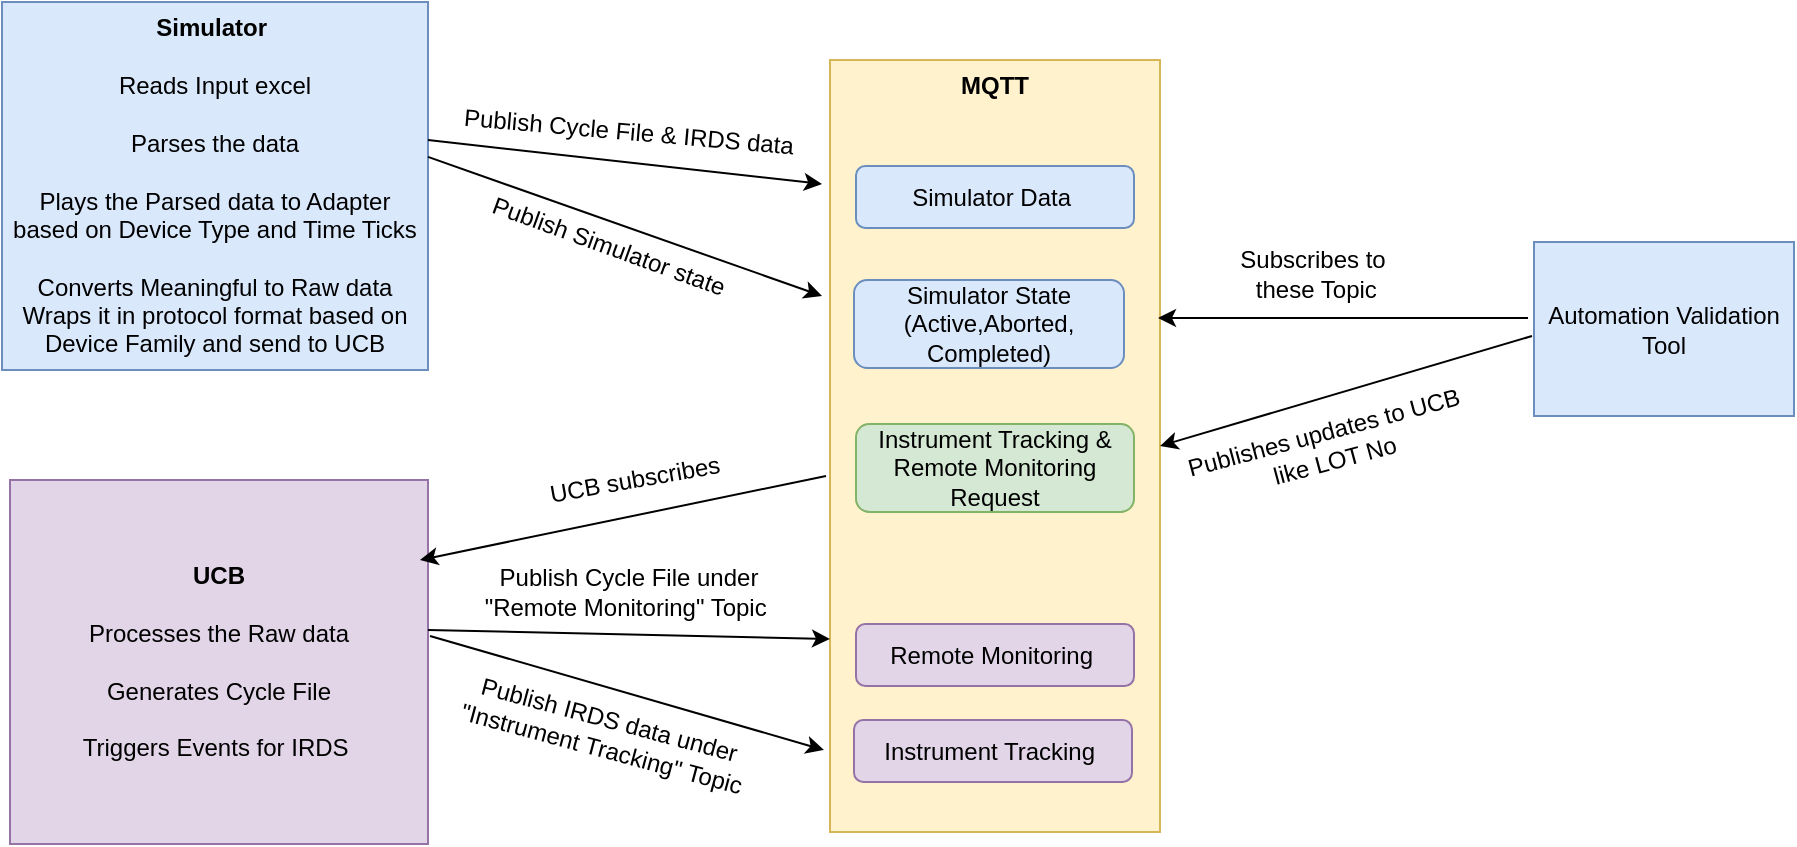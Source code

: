 <mxfile version="12.7.0" type="github">
  <diagram id="pkmUY02CGxxfnmNja6YL" name="Page-1">
    <mxGraphModel dx="1102" dy="565" grid="0" gridSize="10" guides="1" tooltips="1" connect="1" arrows="1" fold="1" page="1" pageScale="1" pageWidth="1100" pageHeight="850" math="0" shadow="0">
      <root>
        <mxCell id="0"/>
        <mxCell id="1" parent="0"/>
        <mxCell id="IiBEUlHa28SNpaY48bWn-1" value="&lt;b&gt;Simulator&amp;nbsp;&lt;/b&gt;&lt;br&gt;&lt;br&gt;Reads Input excel&lt;br&gt;&amp;nbsp;&lt;br&gt;Parses the data &lt;br&gt;&lt;br&gt;Plays the Parsed data to Adapter based on Device Type and Time Ticks&lt;br&gt;&lt;br&gt;Converts Meaningful to Raw data Wraps it in protocol format based on Device Family and send to UCB" style="rounded=0;whiteSpace=wrap;html=1;fillColor=#dae8fc;strokeColor=#6c8ebf;" vertex="1" parent="1">
          <mxGeometry x="38" y="98" width="213" height="184" as="geometry"/>
        </mxCell>
        <mxCell id="IiBEUlHa28SNpaY48bWn-2" value="&lt;b&gt;UCB&lt;/b&gt;&lt;br&gt;&lt;br&gt;Processes the Raw data &lt;br&gt;&lt;br&gt;Generates Cycle File &lt;br&gt;&lt;br&gt;Triggers Events for IRDS&amp;nbsp;" style="rounded=0;whiteSpace=wrap;html=1;fillColor=#e1d5e7;strokeColor=#9673a6;" vertex="1" parent="1">
          <mxGeometry x="42" y="337" width="209" height="182" as="geometry"/>
        </mxCell>
        <mxCell id="IiBEUlHa28SNpaY48bWn-3" value="&lt;b&gt;MQTT&lt;br&gt;&lt;br&gt;&lt;br&gt;&lt;br&gt;&lt;br&gt;&lt;br&gt;&lt;br&gt;&lt;br&gt;&lt;br&gt;&lt;br&gt;&lt;br&gt;&lt;br&gt;&lt;br&gt;&lt;br&gt;&lt;br&gt;&lt;br&gt;&lt;br&gt;&lt;br&gt;&lt;br&gt;&lt;br&gt;&lt;br&gt;&lt;br&gt;&lt;br&gt;&lt;br&gt;&lt;br&gt;&lt;br&gt;&lt;/b&gt;" style="rounded=0;whiteSpace=wrap;html=1;fillColor=#fff2cc;strokeColor=#d6b656;" vertex="1" parent="1">
          <mxGeometry x="452" y="127" width="165" height="386" as="geometry"/>
        </mxCell>
        <mxCell id="IiBEUlHa28SNpaY48bWn-4" value="" style="endArrow=classic;html=1;" edge="1" parent="1">
          <mxGeometry width="50" height="50" relative="1" as="geometry">
            <mxPoint x="251" y="167" as="sourcePoint"/>
            <mxPoint x="448" y="189" as="targetPoint"/>
          </mxGeometry>
        </mxCell>
        <mxCell id="IiBEUlHa28SNpaY48bWn-5" value="" style="endArrow=classic;html=1;exitX=1;exitY=0.421;exitDx=0;exitDy=0;exitPerimeter=0;" edge="1" parent="1" source="IiBEUlHa28SNpaY48bWn-1">
          <mxGeometry width="50" height="50" relative="1" as="geometry">
            <mxPoint x="261" y="177" as="sourcePoint"/>
            <mxPoint x="448" y="245" as="targetPoint"/>
          </mxGeometry>
        </mxCell>
        <mxCell id="IiBEUlHa28SNpaY48bWn-6" value="Publish Cycle File &amp;amp; IRDS data" style="text;html=1;align=center;verticalAlign=middle;resizable=0;points=[];autosize=1;rotation=5;" vertex="1" parent="1">
          <mxGeometry x="263.5" y="154" width="175" height="18" as="geometry"/>
        </mxCell>
        <mxCell id="IiBEUlHa28SNpaY48bWn-7" value="Simulator Data&amp;nbsp;" style="rounded=1;whiteSpace=wrap;html=1;fillColor=#dae8fc;strokeColor=#6c8ebf;" vertex="1" parent="1">
          <mxGeometry x="465" y="180" width="139" height="31" as="geometry"/>
        </mxCell>
        <mxCell id="IiBEUlHa28SNpaY48bWn-8" value="Publish Simulator state" style="text;html=1;align=center;verticalAlign=middle;resizable=0;points=[];autosize=1;rotation=20;" vertex="1" parent="1">
          <mxGeometry x="274" y="211" width="133" height="18" as="geometry"/>
        </mxCell>
        <mxCell id="IiBEUlHa28SNpaY48bWn-9" value="Simulator State&lt;br&gt;(Active,Aborted, Completed)" style="rounded=1;whiteSpace=wrap;html=1;fillColor=#dae8fc;strokeColor=#6c8ebf;" vertex="1" parent="1">
          <mxGeometry x="464" y="237" width="135" height="44" as="geometry"/>
        </mxCell>
        <mxCell id="IiBEUlHa28SNpaY48bWn-10" value="" style="endArrow=classic;html=1;entryX=0;entryY=0.75;entryDx=0;entryDy=0;" edge="1" parent="1" target="IiBEUlHa28SNpaY48bWn-3">
          <mxGeometry width="50" height="50" relative="1" as="geometry">
            <mxPoint x="251" y="412" as="sourcePoint"/>
            <mxPoint x="450" y="384" as="targetPoint"/>
          </mxGeometry>
        </mxCell>
        <mxCell id="IiBEUlHa28SNpaY48bWn-11" value="" style="endArrow=classic;html=1;" edge="1" parent="1">
          <mxGeometry width="50" height="50" relative="1" as="geometry">
            <mxPoint x="252" y="415" as="sourcePoint"/>
            <mxPoint x="449" y="472" as="targetPoint"/>
          </mxGeometry>
        </mxCell>
        <mxCell id="IiBEUlHa28SNpaY48bWn-12" value="Remote Monitoring&amp;nbsp;" style="rounded=1;whiteSpace=wrap;html=1;fillColor=#e1d5e7;strokeColor=#9673a6;" vertex="1" parent="1">
          <mxGeometry x="465" y="409" width="139" height="31" as="geometry"/>
        </mxCell>
        <mxCell id="IiBEUlHa28SNpaY48bWn-13" value="Publish Cycle File under&lt;br&gt;&quot;Remote Monitoring&quot; Topic&amp;nbsp;" style="text;html=1;align=center;verticalAlign=middle;resizable=0;points=[];autosize=1;rotation=0;" vertex="1" parent="1">
          <mxGeometry x="274" y="377" width="154" height="32" as="geometry"/>
        </mxCell>
        <mxCell id="IiBEUlHa28SNpaY48bWn-14" value="Instrument Tracking&amp;nbsp;" style="rounded=1;whiteSpace=wrap;html=1;fillColor=#e1d5e7;strokeColor=#9673a6;" vertex="1" parent="1">
          <mxGeometry x="464" y="457" width="139" height="31" as="geometry"/>
        </mxCell>
        <mxCell id="IiBEUlHa28SNpaY48bWn-15" value="Publish IRDS data under&amp;nbsp;&lt;br&gt;&quot;Instrument Tracking&quot; Topic&amp;nbsp;" style="text;html=1;align=center;verticalAlign=middle;resizable=0;points=[];autosize=1;rotation=15;" vertex="1" parent="1">
          <mxGeometry x="261.5" y="448" width="158" height="32" as="geometry"/>
        </mxCell>
        <mxCell id="IiBEUlHa28SNpaY48bWn-16" value="Automation Validation Tool" style="rounded=0;whiteSpace=wrap;html=1;fillColor=#dae8fc;strokeColor=#6c8ebf;" vertex="1" parent="1">
          <mxGeometry x="804" y="218" width="130" height="87" as="geometry"/>
        </mxCell>
        <mxCell id="IiBEUlHa28SNpaY48bWn-17" value="" style="endArrow=classic;html=1;" edge="1" parent="1">
          <mxGeometry width="50" height="50" relative="1" as="geometry">
            <mxPoint x="801" y="256" as="sourcePoint"/>
            <mxPoint x="616" y="256" as="targetPoint"/>
          </mxGeometry>
        </mxCell>
        <mxCell id="IiBEUlHa28SNpaY48bWn-18" value="Subscribes to&lt;br&gt;&amp;nbsp;these Topic" style="text;html=1;align=center;verticalAlign=middle;resizable=0;points=[];autosize=1;" vertex="1" parent="1">
          <mxGeometry x="651" y="218" width="83" height="32" as="geometry"/>
        </mxCell>
        <mxCell id="IiBEUlHa28SNpaY48bWn-25" value="" style="endArrow=classic;html=1;entryX=1;entryY=0.5;entryDx=0;entryDy=0;" edge="1" parent="1" target="IiBEUlHa28SNpaY48bWn-3">
          <mxGeometry width="50" height="50" relative="1" as="geometry">
            <mxPoint x="803" y="265" as="sourcePoint"/>
            <mxPoint x="626" y="266" as="targetPoint"/>
          </mxGeometry>
        </mxCell>
        <mxCell id="IiBEUlHa28SNpaY48bWn-27" value="Instrument Tracking &amp;amp; Remote Monitoring Request" style="rounded=1;whiteSpace=wrap;html=1;fillColor=#d5e8d4;strokeColor=#82b366;" vertex="1" parent="1">
          <mxGeometry x="465" y="309" width="139" height="44" as="geometry"/>
        </mxCell>
        <mxCell id="IiBEUlHa28SNpaY48bWn-28" value="" style="endArrow=classic;html=1;" edge="1" parent="1">
          <mxGeometry width="50" height="50" relative="1" as="geometry">
            <mxPoint x="450" y="335" as="sourcePoint"/>
            <mxPoint x="247" y="377" as="targetPoint"/>
          </mxGeometry>
        </mxCell>
        <mxCell id="IiBEUlHa28SNpaY48bWn-29" value="UCB subscribes" style="text;html=1;align=center;verticalAlign=middle;resizable=0;points=[];autosize=1;rotation=-10;" vertex="1" parent="1">
          <mxGeometry x="306" y="328" width="96" height="18" as="geometry"/>
        </mxCell>
        <mxCell id="IiBEUlHa28SNpaY48bWn-30" value="Publishes updates to UCB&amp;nbsp;&lt;br&gt;like LOT No" style="text;html=1;align=center;verticalAlign=middle;resizable=0;points=[];autosize=1;rotation=-15;" vertex="1" parent="1">
          <mxGeometry x="625" y="304" width="153" height="32" as="geometry"/>
        </mxCell>
      </root>
    </mxGraphModel>
  </diagram>
</mxfile>
